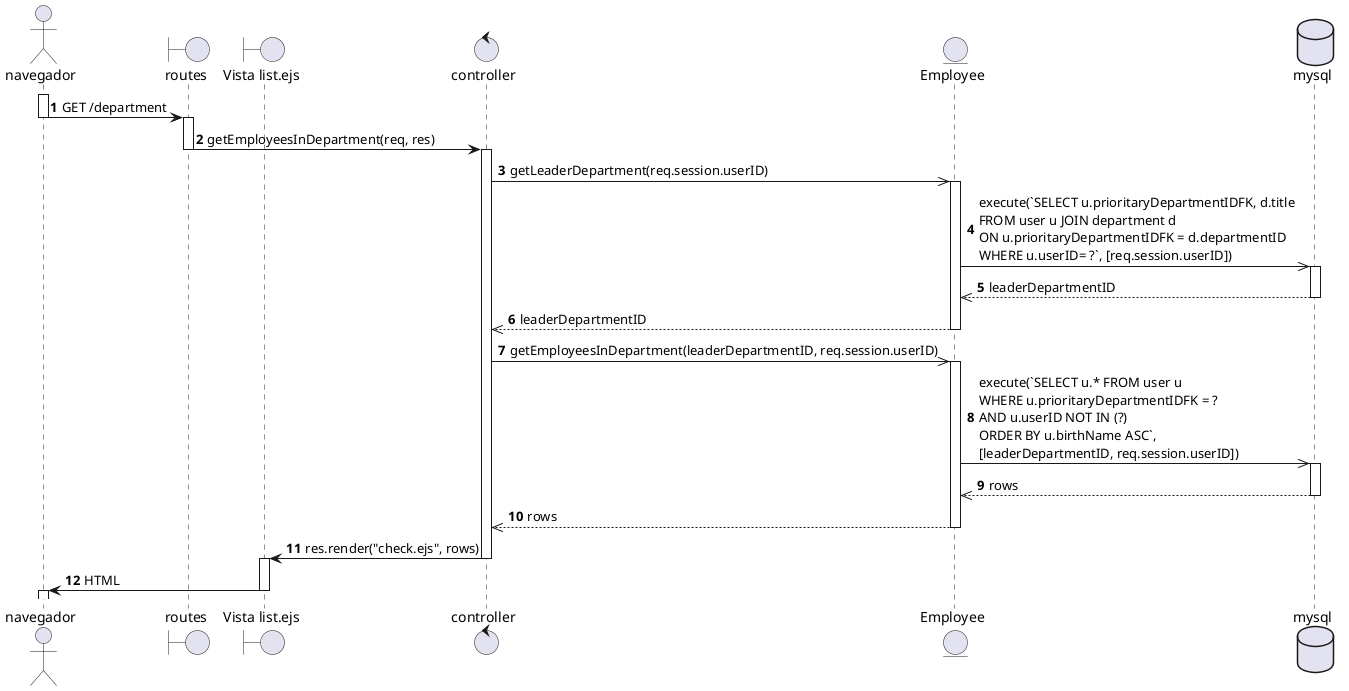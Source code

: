 @startuml

actor navegador as nav
boundary routes
boundary "Vista list.ejs" as list
control controller
entity Employee as emp
database mysql

autonumber

activate nav
nav -> routes: GET /department
deactivate nav
activate routes
routes -> controller: getEmployeesInDepartment(req, res)
deactivate routes

activate controller  
controller ->> emp: getLeaderDepartment(req.session.userID)
activate emp
emp ->> mysql: execute(`SELECT u.prioritaryDepartmentIDFK, d.title \nFROM user u JOIN department d \nON u.prioritaryDepartmentIDFK = d.departmentID \nWHERE u.userID= ?`, [req.session.userID])
activate mysql
mysql -->> emp: leaderDepartmentID
deactivate mysql
emp -->> controller: leaderDepartmentID
deactivate emp

controller ->> emp: getEmployeesInDepartment(leaderDepartmentID, req.session.userID)
activate emp
emp ->> mysql: execute(`SELECT u.* FROM user u \nWHERE u.prioritaryDepartmentIDFK = ? \nAND u.userID NOT IN (?) \nORDER BY u.birthName ASC`, \n[leaderDepartmentID, req.session.userID])
activate mysql
mysql -->> emp: rows
deactivate mysql
emp -->> controller: rows
deactivate emp
controller -> list: res.render("check.ejs", rows)
deactivate controller

activate list
list -> nav: HTML
deactivate list
activate nav

@enduml